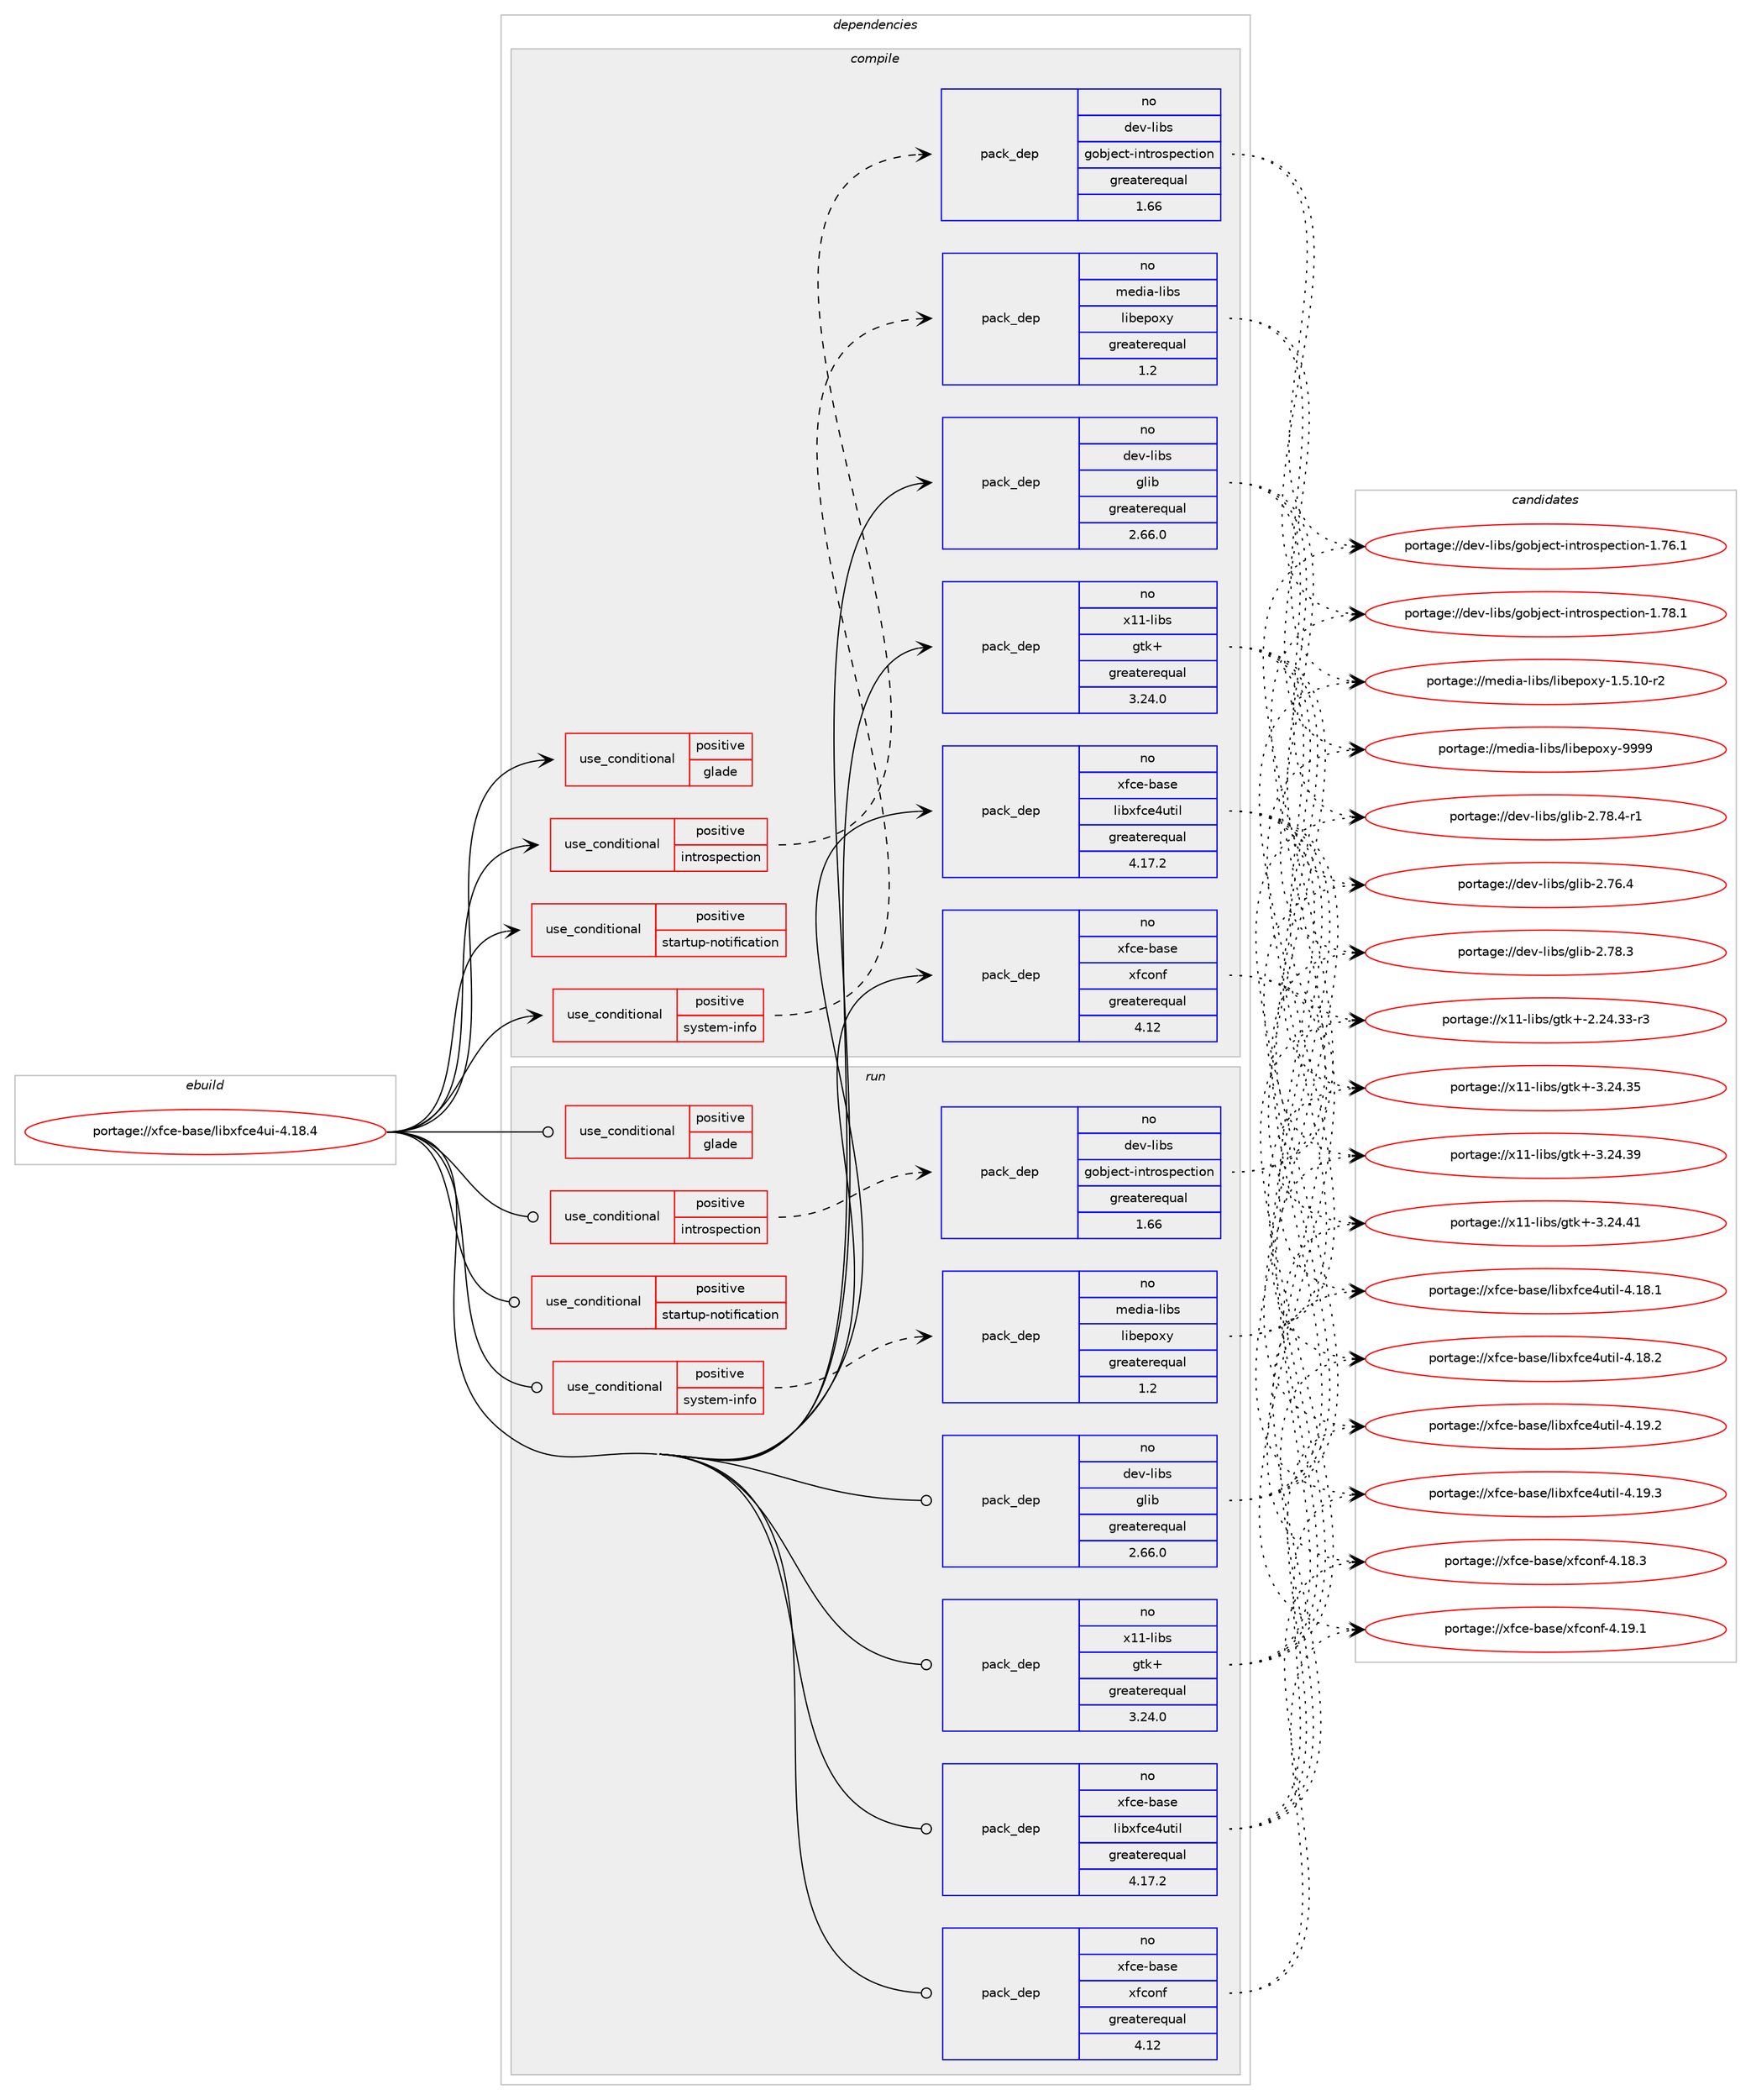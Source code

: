 digraph prolog {

# *************
# Graph options
# *************

newrank=true;
concentrate=true;
compound=true;
graph [rankdir=LR,fontname=Helvetica,fontsize=10,ranksep=1.5];#, ranksep=2.5, nodesep=0.2];
edge  [arrowhead=vee];
node  [fontname=Helvetica,fontsize=10];

# **********
# The ebuild
# **********

subgraph cluster_leftcol {
color=gray;
rank=same;
label=<<i>ebuild</i>>;
id [label="portage://xfce-base/libxfce4ui-4.18.4", color=red, width=4, href="../xfce-base/libxfce4ui-4.18.4.svg"];
}

# ****************
# The dependencies
# ****************

subgraph cluster_midcol {
color=gray;
label=<<i>dependencies</i>>;
subgraph cluster_compile {
fillcolor="#eeeeee";
style=filled;
label=<<i>compile</i>>;
subgraph cond17694 {
dependency27197 [label=<<TABLE BORDER="0" CELLBORDER="1" CELLSPACING="0" CELLPADDING="4"><TR><TD ROWSPAN="3" CELLPADDING="10">use_conditional</TD></TR><TR><TD>positive</TD></TR><TR><TD>glade</TD></TR></TABLE>>, shape=none, color=red];
# *** BEGIN UNKNOWN DEPENDENCY TYPE (TODO) ***
# dependency27197 -> package_dependency(portage://xfce-base/libxfce4ui-4.18.4,install,no,dev-util,glade,none,[,,],[slot(3.10)],[])
# *** END UNKNOWN DEPENDENCY TYPE (TODO) ***

}
id:e -> dependency27197:w [weight=20,style="solid",arrowhead="vee"];
subgraph cond17695 {
dependency27198 [label=<<TABLE BORDER="0" CELLBORDER="1" CELLSPACING="0" CELLPADDING="4"><TR><TD ROWSPAN="3" CELLPADDING="10">use_conditional</TD></TR><TR><TD>positive</TD></TR><TR><TD>introspection</TD></TR></TABLE>>, shape=none, color=red];
subgraph pack9181 {
dependency27199 [label=<<TABLE BORDER="0" CELLBORDER="1" CELLSPACING="0" CELLPADDING="4" WIDTH="220"><TR><TD ROWSPAN="6" CELLPADDING="30">pack_dep</TD></TR><TR><TD WIDTH="110">no</TD></TR><TR><TD>dev-libs</TD></TR><TR><TD>gobject-introspection</TD></TR><TR><TD>greaterequal</TD></TR><TR><TD>1.66</TD></TR></TABLE>>, shape=none, color=blue];
}
dependency27198:e -> dependency27199:w [weight=20,style="dashed",arrowhead="vee"];
}
id:e -> dependency27198:w [weight=20,style="solid",arrowhead="vee"];
subgraph cond17696 {
dependency27200 [label=<<TABLE BORDER="0" CELLBORDER="1" CELLSPACING="0" CELLPADDING="4"><TR><TD ROWSPAN="3" CELLPADDING="10">use_conditional</TD></TR><TR><TD>positive</TD></TR><TR><TD>startup-notification</TD></TR></TABLE>>, shape=none, color=red];
# *** BEGIN UNKNOWN DEPENDENCY TYPE (TODO) ***
# dependency27200 -> package_dependency(portage://xfce-base/libxfce4ui-4.18.4,install,no,x11-libs,startup-notification,none,[,,],[],[])
# *** END UNKNOWN DEPENDENCY TYPE (TODO) ***

}
id:e -> dependency27200:w [weight=20,style="solid",arrowhead="vee"];
subgraph cond17697 {
dependency27201 [label=<<TABLE BORDER="0" CELLBORDER="1" CELLSPACING="0" CELLPADDING="4"><TR><TD ROWSPAN="3" CELLPADDING="10">use_conditional</TD></TR><TR><TD>positive</TD></TR><TR><TD>system-info</TD></TR></TABLE>>, shape=none, color=red];
# *** BEGIN UNKNOWN DEPENDENCY TYPE (TODO) ***
# dependency27201 -> package_dependency(portage://xfce-base/libxfce4ui-4.18.4,install,no,dev-libs,libgudev,none,[,,],[],[])
# *** END UNKNOWN DEPENDENCY TYPE (TODO) ***

# *** BEGIN UNKNOWN DEPENDENCY TYPE (TODO) ***
# dependency27201 -> package_dependency(portage://xfce-base/libxfce4ui-4.18.4,install,no,gnome-base,libgtop,none,[,,],[],[])
# *** END UNKNOWN DEPENDENCY TYPE (TODO) ***

subgraph pack9182 {
dependency27202 [label=<<TABLE BORDER="0" CELLBORDER="1" CELLSPACING="0" CELLPADDING="4" WIDTH="220"><TR><TD ROWSPAN="6" CELLPADDING="30">pack_dep</TD></TR><TR><TD WIDTH="110">no</TD></TR><TR><TD>media-libs</TD></TR><TR><TD>libepoxy</TD></TR><TR><TD>greaterequal</TD></TR><TR><TD>1.2</TD></TR></TABLE>>, shape=none, color=blue];
}
dependency27201:e -> dependency27202:w [weight=20,style="dashed",arrowhead="vee"];
}
id:e -> dependency27201:w [weight=20,style="solid",arrowhead="vee"];
subgraph pack9183 {
dependency27203 [label=<<TABLE BORDER="0" CELLBORDER="1" CELLSPACING="0" CELLPADDING="4" WIDTH="220"><TR><TD ROWSPAN="6" CELLPADDING="30">pack_dep</TD></TR><TR><TD WIDTH="110">no</TD></TR><TR><TD>dev-libs</TD></TR><TR><TD>glib</TD></TR><TR><TD>greaterequal</TD></TR><TR><TD>2.66.0</TD></TR></TABLE>>, shape=none, color=blue];
}
id:e -> dependency27203:w [weight=20,style="solid",arrowhead="vee"];
# *** BEGIN UNKNOWN DEPENDENCY TYPE (TODO) ***
# id -> package_dependency(portage://xfce-base/libxfce4ui-4.18.4,install,no,x11-base,xorg-proto,none,[,,],[],[])
# *** END UNKNOWN DEPENDENCY TYPE (TODO) ***

subgraph pack9184 {
dependency27204 [label=<<TABLE BORDER="0" CELLBORDER="1" CELLSPACING="0" CELLPADDING="4" WIDTH="220"><TR><TD ROWSPAN="6" CELLPADDING="30">pack_dep</TD></TR><TR><TD WIDTH="110">no</TD></TR><TR><TD>x11-libs</TD></TR><TR><TD>gtk+</TD></TR><TR><TD>greaterequal</TD></TR><TR><TD>3.24.0</TD></TR></TABLE>>, shape=none, color=blue];
}
id:e -> dependency27204:w [weight=20,style="solid",arrowhead="vee"];
# *** BEGIN UNKNOWN DEPENDENCY TYPE (TODO) ***
# id -> package_dependency(portage://xfce-base/libxfce4ui-4.18.4,install,no,x11-libs,libICE,none,[,,],[],[])
# *** END UNKNOWN DEPENDENCY TYPE (TODO) ***

# *** BEGIN UNKNOWN DEPENDENCY TYPE (TODO) ***
# id -> package_dependency(portage://xfce-base/libxfce4ui-4.18.4,install,no,x11-libs,libSM,none,[,,],[],[])
# *** END UNKNOWN DEPENDENCY TYPE (TODO) ***

# *** BEGIN UNKNOWN DEPENDENCY TYPE (TODO) ***
# id -> package_dependency(portage://xfce-base/libxfce4ui-4.18.4,install,no,x11-libs,libX11,none,[,,],[],[])
# *** END UNKNOWN DEPENDENCY TYPE (TODO) ***

subgraph pack9185 {
dependency27205 [label=<<TABLE BORDER="0" CELLBORDER="1" CELLSPACING="0" CELLPADDING="4" WIDTH="220"><TR><TD ROWSPAN="6" CELLPADDING="30">pack_dep</TD></TR><TR><TD WIDTH="110">no</TD></TR><TR><TD>xfce-base</TD></TR><TR><TD>libxfce4util</TD></TR><TR><TD>greaterequal</TD></TR><TR><TD>4.17.2</TD></TR></TABLE>>, shape=none, color=blue];
}
id:e -> dependency27205:w [weight=20,style="solid",arrowhead="vee"];
subgraph pack9186 {
dependency27206 [label=<<TABLE BORDER="0" CELLBORDER="1" CELLSPACING="0" CELLPADDING="4" WIDTH="220"><TR><TD ROWSPAN="6" CELLPADDING="30">pack_dep</TD></TR><TR><TD WIDTH="110">no</TD></TR><TR><TD>xfce-base</TD></TR><TR><TD>xfconf</TD></TR><TR><TD>greaterequal</TD></TR><TR><TD>4.12</TD></TR></TABLE>>, shape=none, color=blue];
}
id:e -> dependency27206:w [weight=20,style="solid",arrowhead="vee"];
}
subgraph cluster_compileandrun {
fillcolor="#eeeeee";
style=filled;
label=<<i>compile and run</i>>;
}
subgraph cluster_run {
fillcolor="#eeeeee";
style=filled;
label=<<i>run</i>>;
subgraph cond17698 {
dependency27207 [label=<<TABLE BORDER="0" CELLBORDER="1" CELLSPACING="0" CELLPADDING="4"><TR><TD ROWSPAN="3" CELLPADDING="10">use_conditional</TD></TR><TR><TD>positive</TD></TR><TR><TD>glade</TD></TR></TABLE>>, shape=none, color=red];
# *** BEGIN UNKNOWN DEPENDENCY TYPE (TODO) ***
# dependency27207 -> package_dependency(portage://xfce-base/libxfce4ui-4.18.4,run,no,dev-util,glade,none,[,,],[slot(3.10)],[])
# *** END UNKNOWN DEPENDENCY TYPE (TODO) ***

}
id:e -> dependency27207:w [weight=20,style="solid",arrowhead="odot"];
subgraph cond17699 {
dependency27208 [label=<<TABLE BORDER="0" CELLBORDER="1" CELLSPACING="0" CELLPADDING="4"><TR><TD ROWSPAN="3" CELLPADDING="10">use_conditional</TD></TR><TR><TD>positive</TD></TR><TR><TD>introspection</TD></TR></TABLE>>, shape=none, color=red];
subgraph pack9187 {
dependency27209 [label=<<TABLE BORDER="0" CELLBORDER="1" CELLSPACING="0" CELLPADDING="4" WIDTH="220"><TR><TD ROWSPAN="6" CELLPADDING="30">pack_dep</TD></TR><TR><TD WIDTH="110">no</TD></TR><TR><TD>dev-libs</TD></TR><TR><TD>gobject-introspection</TD></TR><TR><TD>greaterequal</TD></TR><TR><TD>1.66</TD></TR></TABLE>>, shape=none, color=blue];
}
dependency27208:e -> dependency27209:w [weight=20,style="dashed",arrowhead="vee"];
}
id:e -> dependency27208:w [weight=20,style="solid",arrowhead="odot"];
subgraph cond17700 {
dependency27210 [label=<<TABLE BORDER="0" CELLBORDER="1" CELLSPACING="0" CELLPADDING="4"><TR><TD ROWSPAN="3" CELLPADDING="10">use_conditional</TD></TR><TR><TD>positive</TD></TR><TR><TD>startup-notification</TD></TR></TABLE>>, shape=none, color=red];
# *** BEGIN UNKNOWN DEPENDENCY TYPE (TODO) ***
# dependency27210 -> package_dependency(portage://xfce-base/libxfce4ui-4.18.4,run,no,x11-libs,startup-notification,none,[,,],[],[])
# *** END UNKNOWN DEPENDENCY TYPE (TODO) ***

}
id:e -> dependency27210:w [weight=20,style="solid",arrowhead="odot"];
subgraph cond17701 {
dependency27211 [label=<<TABLE BORDER="0" CELLBORDER="1" CELLSPACING="0" CELLPADDING="4"><TR><TD ROWSPAN="3" CELLPADDING="10">use_conditional</TD></TR><TR><TD>positive</TD></TR><TR><TD>system-info</TD></TR></TABLE>>, shape=none, color=red];
# *** BEGIN UNKNOWN DEPENDENCY TYPE (TODO) ***
# dependency27211 -> package_dependency(portage://xfce-base/libxfce4ui-4.18.4,run,no,dev-libs,libgudev,none,[,,],[],[])
# *** END UNKNOWN DEPENDENCY TYPE (TODO) ***

# *** BEGIN UNKNOWN DEPENDENCY TYPE (TODO) ***
# dependency27211 -> package_dependency(portage://xfce-base/libxfce4ui-4.18.4,run,no,gnome-base,libgtop,none,[,,],[],[])
# *** END UNKNOWN DEPENDENCY TYPE (TODO) ***

subgraph pack9188 {
dependency27212 [label=<<TABLE BORDER="0" CELLBORDER="1" CELLSPACING="0" CELLPADDING="4" WIDTH="220"><TR><TD ROWSPAN="6" CELLPADDING="30">pack_dep</TD></TR><TR><TD WIDTH="110">no</TD></TR><TR><TD>media-libs</TD></TR><TR><TD>libepoxy</TD></TR><TR><TD>greaterequal</TD></TR><TR><TD>1.2</TD></TR></TABLE>>, shape=none, color=blue];
}
dependency27211:e -> dependency27212:w [weight=20,style="dashed",arrowhead="vee"];
}
id:e -> dependency27211:w [weight=20,style="solid",arrowhead="odot"];
subgraph pack9189 {
dependency27213 [label=<<TABLE BORDER="0" CELLBORDER="1" CELLSPACING="0" CELLPADDING="4" WIDTH="220"><TR><TD ROWSPAN="6" CELLPADDING="30">pack_dep</TD></TR><TR><TD WIDTH="110">no</TD></TR><TR><TD>dev-libs</TD></TR><TR><TD>glib</TD></TR><TR><TD>greaterequal</TD></TR><TR><TD>2.66.0</TD></TR></TABLE>>, shape=none, color=blue];
}
id:e -> dependency27213:w [weight=20,style="solid",arrowhead="odot"];
subgraph pack9190 {
dependency27214 [label=<<TABLE BORDER="0" CELLBORDER="1" CELLSPACING="0" CELLPADDING="4" WIDTH="220"><TR><TD ROWSPAN="6" CELLPADDING="30">pack_dep</TD></TR><TR><TD WIDTH="110">no</TD></TR><TR><TD>x11-libs</TD></TR><TR><TD>gtk+</TD></TR><TR><TD>greaterequal</TD></TR><TR><TD>3.24.0</TD></TR></TABLE>>, shape=none, color=blue];
}
id:e -> dependency27214:w [weight=20,style="solid",arrowhead="odot"];
# *** BEGIN UNKNOWN DEPENDENCY TYPE (TODO) ***
# id -> package_dependency(portage://xfce-base/libxfce4ui-4.18.4,run,no,x11-libs,libICE,none,[,,],[],[])
# *** END UNKNOWN DEPENDENCY TYPE (TODO) ***

# *** BEGIN UNKNOWN DEPENDENCY TYPE (TODO) ***
# id -> package_dependency(portage://xfce-base/libxfce4ui-4.18.4,run,no,x11-libs,libSM,none,[,,],[],[])
# *** END UNKNOWN DEPENDENCY TYPE (TODO) ***

# *** BEGIN UNKNOWN DEPENDENCY TYPE (TODO) ***
# id -> package_dependency(portage://xfce-base/libxfce4ui-4.18.4,run,no,x11-libs,libX11,none,[,,],[],[])
# *** END UNKNOWN DEPENDENCY TYPE (TODO) ***

subgraph pack9191 {
dependency27215 [label=<<TABLE BORDER="0" CELLBORDER="1" CELLSPACING="0" CELLPADDING="4" WIDTH="220"><TR><TD ROWSPAN="6" CELLPADDING="30">pack_dep</TD></TR><TR><TD WIDTH="110">no</TD></TR><TR><TD>xfce-base</TD></TR><TR><TD>libxfce4util</TD></TR><TR><TD>greaterequal</TD></TR><TR><TD>4.17.2</TD></TR></TABLE>>, shape=none, color=blue];
}
id:e -> dependency27215:w [weight=20,style="solid",arrowhead="odot"];
subgraph pack9192 {
dependency27216 [label=<<TABLE BORDER="0" CELLBORDER="1" CELLSPACING="0" CELLPADDING="4" WIDTH="220"><TR><TD ROWSPAN="6" CELLPADDING="30">pack_dep</TD></TR><TR><TD WIDTH="110">no</TD></TR><TR><TD>xfce-base</TD></TR><TR><TD>xfconf</TD></TR><TR><TD>greaterequal</TD></TR><TR><TD>4.12</TD></TR></TABLE>>, shape=none, color=blue];
}
id:e -> dependency27216:w [weight=20,style="solid",arrowhead="odot"];
}
}

# **************
# The candidates
# **************

subgraph cluster_choices {
rank=same;
color=gray;
label=<<i>candidates</i>>;

subgraph choice9181 {
color=black;
nodesep=1;
choice1001011184510810598115471031119810610199116451051101161141111151121019911610511111045494655544649 [label="portage://dev-libs/gobject-introspection-1.76.1", color=red, width=4,href="../dev-libs/gobject-introspection-1.76.1.svg"];
choice1001011184510810598115471031119810610199116451051101161141111151121019911610511111045494655564649 [label="portage://dev-libs/gobject-introspection-1.78.1", color=red, width=4,href="../dev-libs/gobject-introspection-1.78.1.svg"];
dependency27199:e -> choice1001011184510810598115471031119810610199116451051101161141111151121019911610511111045494655544649:w [style=dotted,weight="100"];
dependency27199:e -> choice1001011184510810598115471031119810610199116451051101161141111151121019911610511111045494655564649:w [style=dotted,weight="100"];
}
subgraph choice9182 {
color=black;
nodesep=1;
choice1091011001059745108105981154710810598101112111120121454946534649484511450 [label="portage://media-libs/libepoxy-1.5.10-r2", color=red, width=4,href="../media-libs/libepoxy-1.5.10-r2.svg"];
choice10910110010597451081059811547108105981011121111201214557575757 [label="portage://media-libs/libepoxy-9999", color=red, width=4,href="../media-libs/libepoxy-9999.svg"];
dependency27202:e -> choice1091011001059745108105981154710810598101112111120121454946534649484511450:w [style=dotted,weight="100"];
dependency27202:e -> choice10910110010597451081059811547108105981011121111201214557575757:w [style=dotted,weight="100"];
}
subgraph choice9183 {
color=black;
nodesep=1;
choice1001011184510810598115471031081059845504655544652 [label="portage://dev-libs/glib-2.76.4", color=red, width=4,href="../dev-libs/glib-2.76.4.svg"];
choice1001011184510810598115471031081059845504655564651 [label="portage://dev-libs/glib-2.78.3", color=red, width=4,href="../dev-libs/glib-2.78.3.svg"];
choice10010111845108105981154710310810598455046555646524511449 [label="portage://dev-libs/glib-2.78.4-r1", color=red, width=4,href="../dev-libs/glib-2.78.4-r1.svg"];
dependency27203:e -> choice1001011184510810598115471031081059845504655544652:w [style=dotted,weight="100"];
dependency27203:e -> choice1001011184510810598115471031081059845504655564651:w [style=dotted,weight="100"];
dependency27203:e -> choice10010111845108105981154710310810598455046555646524511449:w [style=dotted,weight="100"];
}
subgraph choice9184 {
color=black;
nodesep=1;
choice12049494510810598115471031161074345504650524651514511451 [label="portage://x11-libs/gtk+-2.24.33-r3", color=red, width=4,href="../x11-libs/gtk+-2.24.33-r3.svg"];
choice1204949451081059811547103116107434551465052465153 [label="portage://x11-libs/gtk+-3.24.35", color=red, width=4,href="../x11-libs/gtk+-3.24.35.svg"];
choice1204949451081059811547103116107434551465052465157 [label="portage://x11-libs/gtk+-3.24.39", color=red, width=4,href="../x11-libs/gtk+-3.24.39.svg"];
choice1204949451081059811547103116107434551465052465249 [label="portage://x11-libs/gtk+-3.24.41", color=red, width=4,href="../x11-libs/gtk+-3.24.41.svg"];
dependency27204:e -> choice12049494510810598115471031161074345504650524651514511451:w [style=dotted,weight="100"];
dependency27204:e -> choice1204949451081059811547103116107434551465052465153:w [style=dotted,weight="100"];
dependency27204:e -> choice1204949451081059811547103116107434551465052465157:w [style=dotted,weight="100"];
dependency27204:e -> choice1204949451081059811547103116107434551465052465249:w [style=dotted,weight="100"];
}
subgraph choice9185 {
color=black;
nodesep=1;
choice120102991014598971151014710810598120102991015211711610510845524649564649 [label="portage://xfce-base/libxfce4util-4.18.1", color=red, width=4,href="../xfce-base/libxfce4util-4.18.1.svg"];
choice120102991014598971151014710810598120102991015211711610510845524649564650 [label="portage://xfce-base/libxfce4util-4.18.2", color=red, width=4,href="../xfce-base/libxfce4util-4.18.2.svg"];
choice120102991014598971151014710810598120102991015211711610510845524649574650 [label="portage://xfce-base/libxfce4util-4.19.2", color=red, width=4,href="../xfce-base/libxfce4util-4.19.2.svg"];
choice120102991014598971151014710810598120102991015211711610510845524649574651 [label="portage://xfce-base/libxfce4util-4.19.3", color=red, width=4,href="../xfce-base/libxfce4util-4.19.3.svg"];
dependency27205:e -> choice120102991014598971151014710810598120102991015211711610510845524649564649:w [style=dotted,weight="100"];
dependency27205:e -> choice120102991014598971151014710810598120102991015211711610510845524649564650:w [style=dotted,weight="100"];
dependency27205:e -> choice120102991014598971151014710810598120102991015211711610510845524649574650:w [style=dotted,weight="100"];
dependency27205:e -> choice120102991014598971151014710810598120102991015211711610510845524649574651:w [style=dotted,weight="100"];
}
subgraph choice9186 {
color=black;
nodesep=1;
choice12010299101459897115101471201029911111010245524649564651 [label="portage://xfce-base/xfconf-4.18.3", color=red, width=4,href="../xfce-base/xfconf-4.18.3.svg"];
choice12010299101459897115101471201029911111010245524649574649 [label="portage://xfce-base/xfconf-4.19.1", color=red, width=4,href="../xfce-base/xfconf-4.19.1.svg"];
dependency27206:e -> choice12010299101459897115101471201029911111010245524649564651:w [style=dotted,weight="100"];
dependency27206:e -> choice12010299101459897115101471201029911111010245524649574649:w [style=dotted,weight="100"];
}
subgraph choice9187 {
color=black;
nodesep=1;
choice1001011184510810598115471031119810610199116451051101161141111151121019911610511111045494655544649 [label="portage://dev-libs/gobject-introspection-1.76.1", color=red, width=4,href="../dev-libs/gobject-introspection-1.76.1.svg"];
choice1001011184510810598115471031119810610199116451051101161141111151121019911610511111045494655564649 [label="portage://dev-libs/gobject-introspection-1.78.1", color=red, width=4,href="../dev-libs/gobject-introspection-1.78.1.svg"];
dependency27209:e -> choice1001011184510810598115471031119810610199116451051101161141111151121019911610511111045494655544649:w [style=dotted,weight="100"];
dependency27209:e -> choice1001011184510810598115471031119810610199116451051101161141111151121019911610511111045494655564649:w [style=dotted,weight="100"];
}
subgraph choice9188 {
color=black;
nodesep=1;
choice1091011001059745108105981154710810598101112111120121454946534649484511450 [label="portage://media-libs/libepoxy-1.5.10-r2", color=red, width=4,href="../media-libs/libepoxy-1.5.10-r2.svg"];
choice10910110010597451081059811547108105981011121111201214557575757 [label="portage://media-libs/libepoxy-9999", color=red, width=4,href="../media-libs/libepoxy-9999.svg"];
dependency27212:e -> choice1091011001059745108105981154710810598101112111120121454946534649484511450:w [style=dotted,weight="100"];
dependency27212:e -> choice10910110010597451081059811547108105981011121111201214557575757:w [style=dotted,weight="100"];
}
subgraph choice9189 {
color=black;
nodesep=1;
choice1001011184510810598115471031081059845504655544652 [label="portage://dev-libs/glib-2.76.4", color=red, width=4,href="../dev-libs/glib-2.76.4.svg"];
choice1001011184510810598115471031081059845504655564651 [label="portage://dev-libs/glib-2.78.3", color=red, width=4,href="../dev-libs/glib-2.78.3.svg"];
choice10010111845108105981154710310810598455046555646524511449 [label="portage://dev-libs/glib-2.78.4-r1", color=red, width=4,href="../dev-libs/glib-2.78.4-r1.svg"];
dependency27213:e -> choice1001011184510810598115471031081059845504655544652:w [style=dotted,weight="100"];
dependency27213:e -> choice1001011184510810598115471031081059845504655564651:w [style=dotted,weight="100"];
dependency27213:e -> choice10010111845108105981154710310810598455046555646524511449:w [style=dotted,weight="100"];
}
subgraph choice9190 {
color=black;
nodesep=1;
choice12049494510810598115471031161074345504650524651514511451 [label="portage://x11-libs/gtk+-2.24.33-r3", color=red, width=4,href="../x11-libs/gtk+-2.24.33-r3.svg"];
choice1204949451081059811547103116107434551465052465153 [label="portage://x11-libs/gtk+-3.24.35", color=red, width=4,href="../x11-libs/gtk+-3.24.35.svg"];
choice1204949451081059811547103116107434551465052465157 [label="portage://x11-libs/gtk+-3.24.39", color=red, width=4,href="../x11-libs/gtk+-3.24.39.svg"];
choice1204949451081059811547103116107434551465052465249 [label="portage://x11-libs/gtk+-3.24.41", color=red, width=4,href="../x11-libs/gtk+-3.24.41.svg"];
dependency27214:e -> choice12049494510810598115471031161074345504650524651514511451:w [style=dotted,weight="100"];
dependency27214:e -> choice1204949451081059811547103116107434551465052465153:w [style=dotted,weight="100"];
dependency27214:e -> choice1204949451081059811547103116107434551465052465157:w [style=dotted,weight="100"];
dependency27214:e -> choice1204949451081059811547103116107434551465052465249:w [style=dotted,weight="100"];
}
subgraph choice9191 {
color=black;
nodesep=1;
choice120102991014598971151014710810598120102991015211711610510845524649564649 [label="portage://xfce-base/libxfce4util-4.18.1", color=red, width=4,href="../xfce-base/libxfce4util-4.18.1.svg"];
choice120102991014598971151014710810598120102991015211711610510845524649564650 [label="portage://xfce-base/libxfce4util-4.18.2", color=red, width=4,href="../xfce-base/libxfce4util-4.18.2.svg"];
choice120102991014598971151014710810598120102991015211711610510845524649574650 [label="portage://xfce-base/libxfce4util-4.19.2", color=red, width=4,href="../xfce-base/libxfce4util-4.19.2.svg"];
choice120102991014598971151014710810598120102991015211711610510845524649574651 [label="portage://xfce-base/libxfce4util-4.19.3", color=red, width=4,href="../xfce-base/libxfce4util-4.19.3.svg"];
dependency27215:e -> choice120102991014598971151014710810598120102991015211711610510845524649564649:w [style=dotted,weight="100"];
dependency27215:e -> choice120102991014598971151014710810598120102991015211711610510845524649564650:w [style=dotted,weight="100"];
dependency27215:e -> choice120102991014598971151014710810598120102991015211711610510845524649574650:w [style=dotted,weight="100"];
dependency27215:e -> choice120102991014598971151014710810598120102991015211711610510845524649574651:w [style=dotted,weight="100"];
}
subgraph choice9192 {
color=black;
nodesep=1;
choice12010299101459897115101471201029911111010245524649564651 [label="portage://xfce-base/xfconf-4.18.3", color=red, width=4,href="../xfce-base/xfconf-4.18.3.svg"];
choice12010299101459897115101471201029911111010245524649574649 [label="portage://xfce-base/xfconf-4.19.1", color=red, width=4,href="../xfce-base/xfconf-4.19.1.svg"];
dependency27216:e -> choice12010299101459897115101471201029911111010245524649564651:w [style=dotted,weight="100"];
dependency27216:e -> choice12010299101459897115101471201029911111010245524649574649:w [style=dotted,weight="100"];
}
}

}
